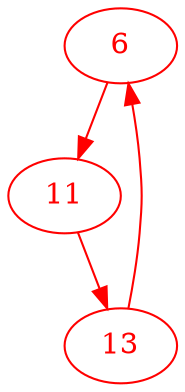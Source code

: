 digraph g{
node [color = red, fontcolor=red]; 6 11 13 ;
6 -> 11 [color=red] ;
11 -> 13 [color=red] ;
13 -> 6 [color=red] ;
}
